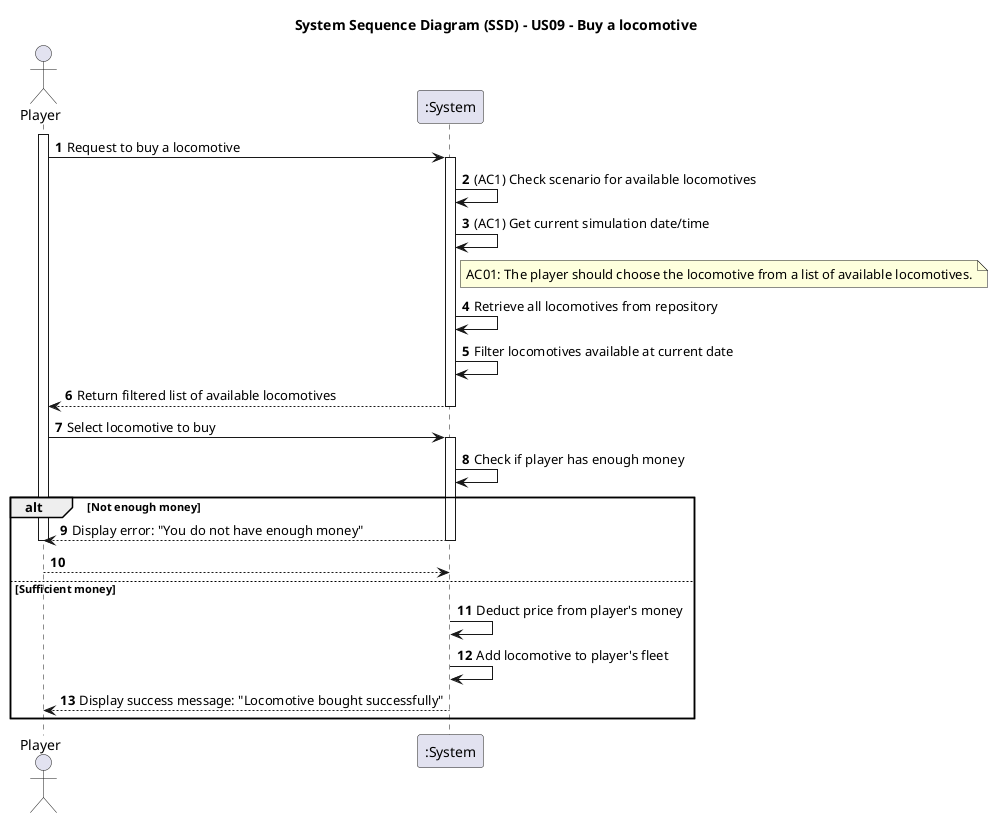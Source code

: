 @startuml
skinparam packageStyle rectangle
skinparam shadowing false
autonumber

title System Sequence Diagram (SSD) - US09 - Buy a locomotive

actor Player
participant ":System" as System

activate Player

Player -> System : Request to buy a locomotive
activate System

System -> System : (AC1) Check scenario for available locomotives
System -> System : (AC1) Get current simulation date/time
note right of System
    AC01: The player should choose the locomotive from a list of available locomotives.
end note
System -> System : Retrieve all locomotives from repository
System -> System : Filter locomotives available at current date
System --> Player : Return filtered list of available locomotives
deactivate System

Player -> System : Select locomotive to buy
activate System

System -> System : Check if player has enough money

alt Not enough money
    System --> Player : Display error: "You do not have enough money"
    deactivate System
    deactivate Player
    return
else Sufficient money
    System -> System : Deduct price from player's money
    System -> System : Add locomotive to player's fleet
    System --> Player : Display success message: "Locomotive bought successfully"
end

deactivate System
deactivate Player

@enduml
